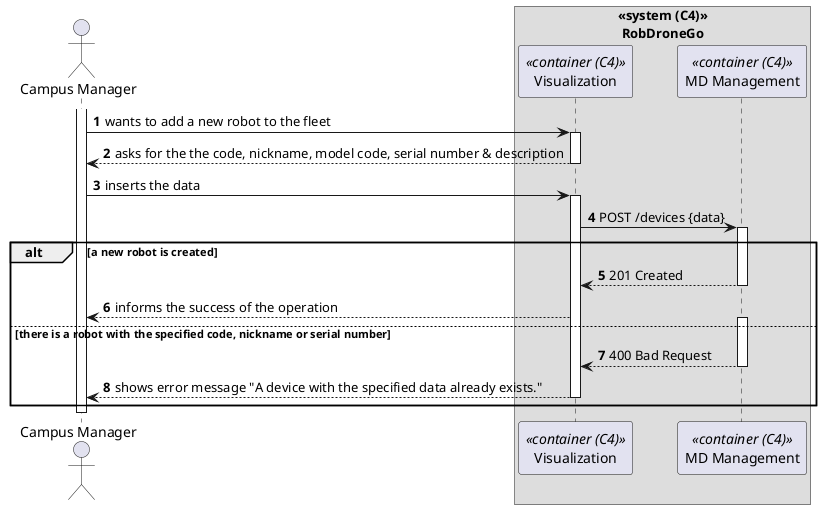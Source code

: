 @startuml process-view
autonumber
skinparam DefaultTextAlignment<<center>> center

actor CM as "Campus Manager"

box "«system (C4)»\nRobDroneGo" <<center>>
  participant UI as "Visualization" <<container (C4)>>
  participant MD as "MD Management" <<container (C4)>>
end box

activate CM

CM -> UI : wants to add a new robot to the fleet
activate UI

CM <-- UI : asks for the the code, nickname, model code, serial number & description
deactivate UI

CM -> UI : inserts the data
activate UI

UI -> MD : POST /devices {data}
activate MD

alt a new robot is created
  UI <-- MD : 201 Created
  deactivate MD

  CM <-- UI : informs the success of the operation
else there is a robot with the specified code, nickname or serial number
  activate MD
  UI <-- MD : 400 Bad Request
  deactivate MD

  CM <-- UI : shows error message "A device with the specified data already exists."
  deactivate UI
end

deactivate CM

@enduml
